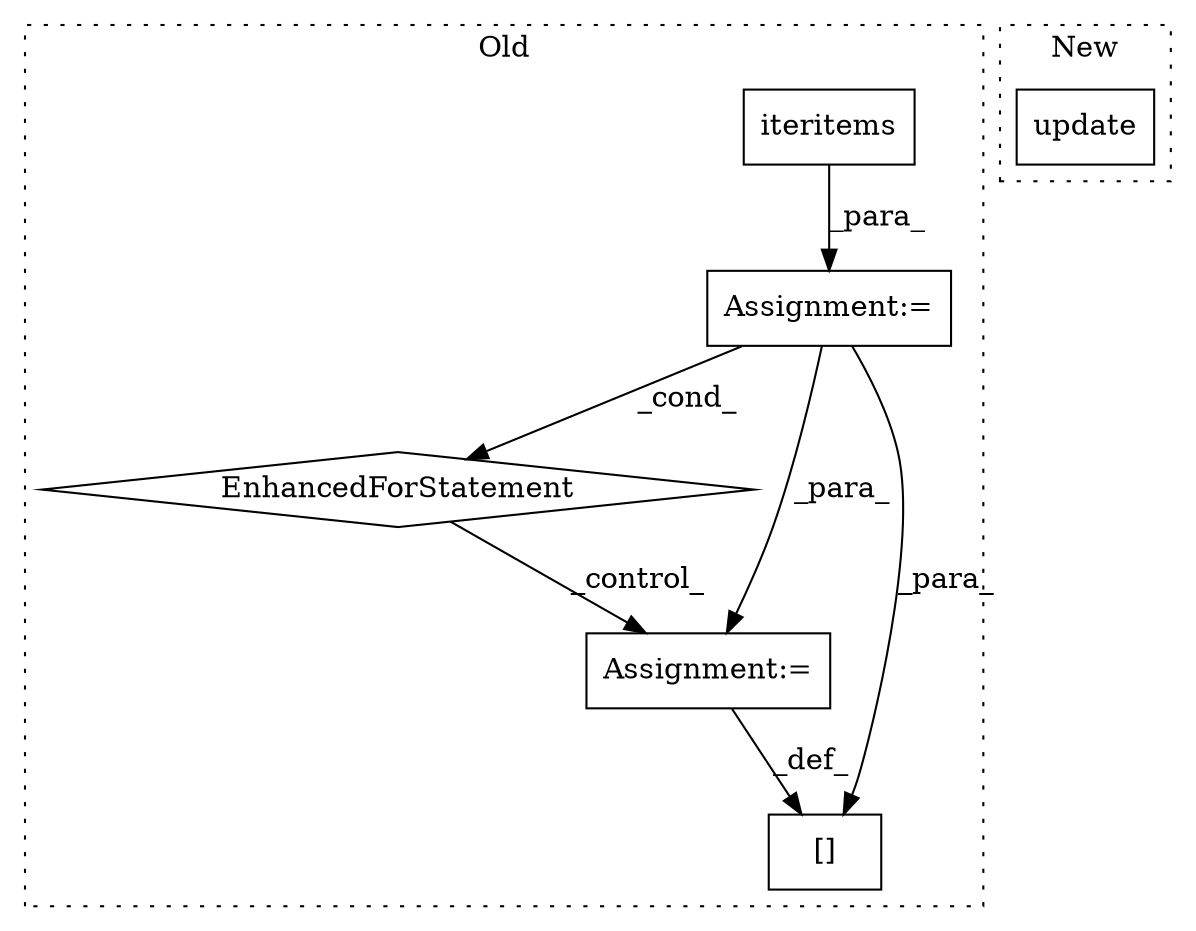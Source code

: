 digraph G {
subgraph cluster0 {
1 [label="iteritems" a="32" s="19724" l="11" shape="box"];
3 [label="Assignment:=" a="7" s="19628,19735" l="66,2" shape="box"];
4 [label="EnhancedForStatement" a="70" s="19628,19735" l="66,2" shape="diamond"];
5 [label="[]" a="2" s="19906,19924" l="14,1" shape="box"];
6 [label="Assignment:=" a="7" s="19925" l="1" shape="box"];
label = "Old";
style="dotted";
}
subgraph cluster1 {
2 [label="update" a="32" s="22473,22498" l="7,1" shape="box"];
label = "New";
style="dotted";
}
1 -> 3 [label="_para_"];
3 -> 5 [label="_para_"];
3 -> 4 [label="_cond_"];
3 -> 6 [label="_para_"];
4 -> 6 [label="_control_"];
6 -> 5 [label="_def_"];
}